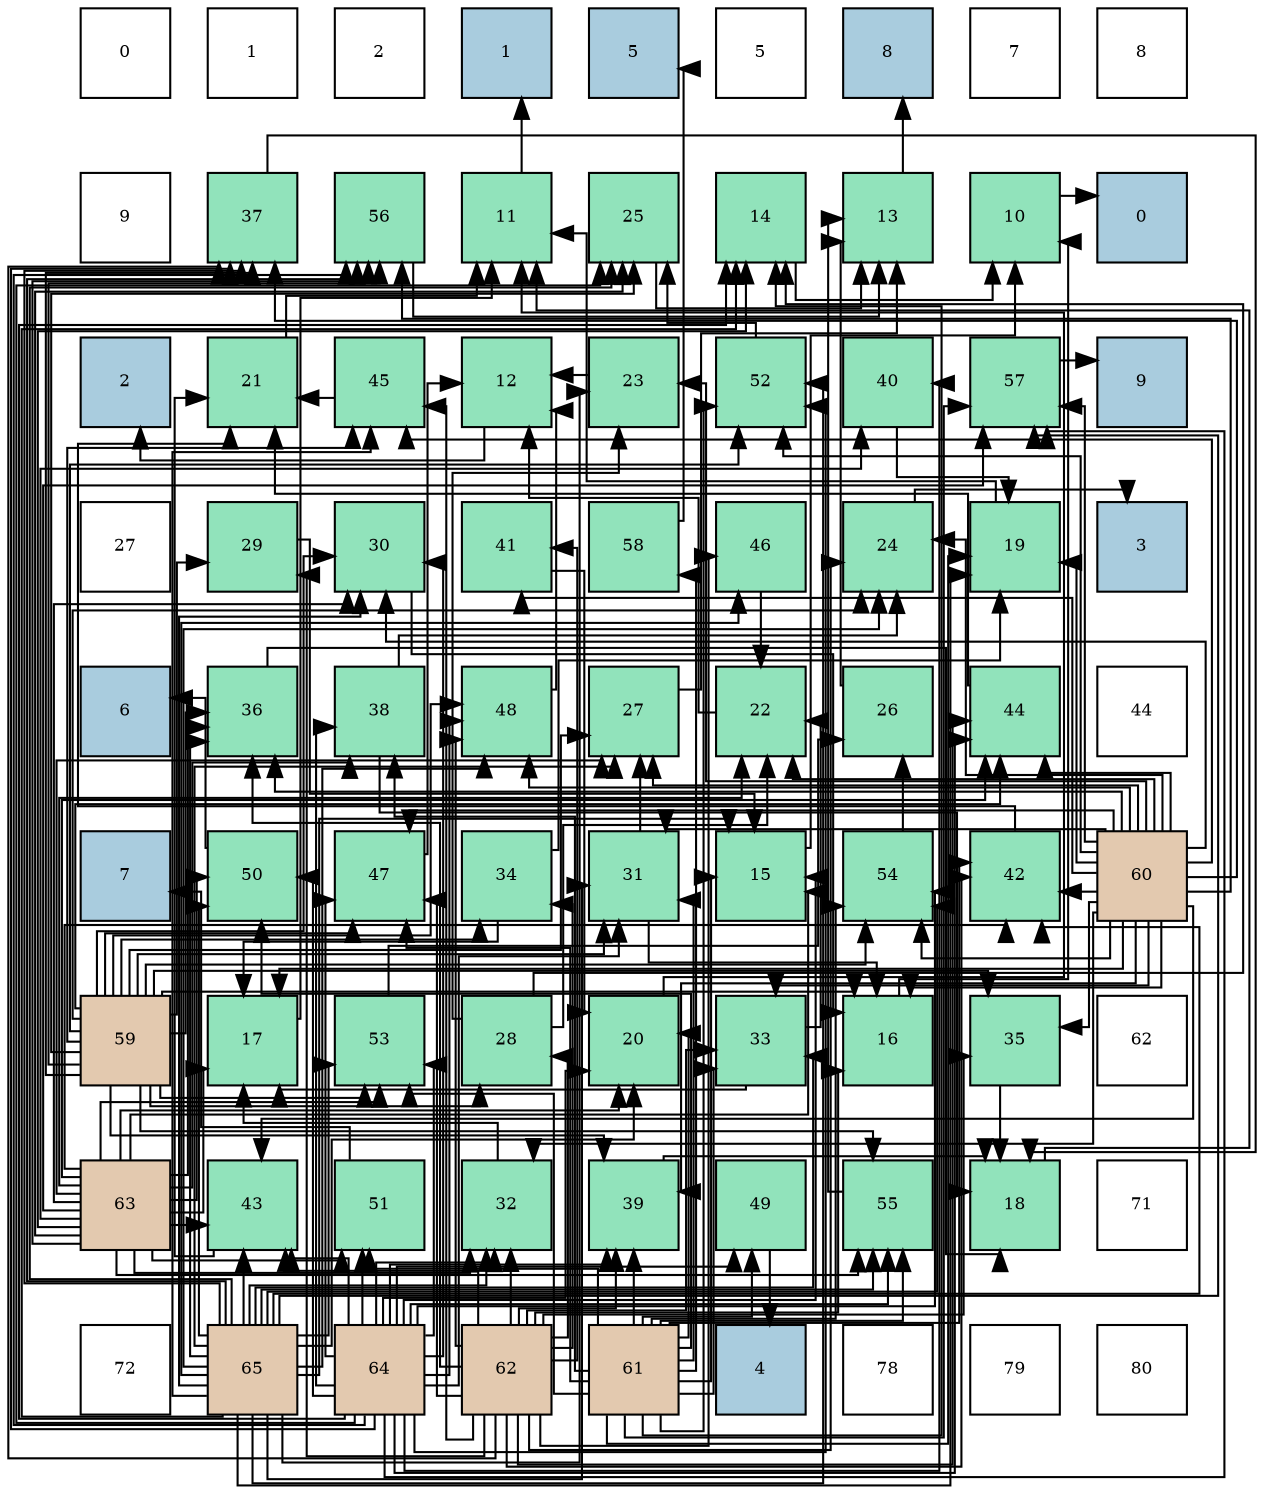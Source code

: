 digraph layout{
 rankdir=TB;
 splines=ortho;
 node [style=filled shape=square fixedsize=true width=0.6];
0[label="0", fontsize=8, fillcolor="#ffffff"];
1[label="1", fontsize=8, fillcolor="#ffffff"];
2[label="2", fontsize=8, fillcolor="#ffffff"];
3[label="1", fontsize=8, fillcolor="#a9ccde"];
4[label="5", fontsize=8, fillcolor="#a9ccde"];
5[label="5", fontsize=8, fillcolor="#ffffff"];
6[label="8", fontsize=8, fillcolor="#a9ccde"];
7[label="7", fontsize=8, fillcolor="#ffffff"];
8[label="8", fontsize=8, fillcolor="#ffffff"];
9[label="9", fontsize=8, fillcolor="#ffffff"];
10[label="37", fontsize=8, fillcolor="#91e3bb"];
11[label="56", fontsize=8, fillcolor="#91e3bb"];
12[label="11", fontsize=8, fillcolor="#91e3bb"];
13[label="25", fontsize=8, fillcolor="#91e3bb"];
14[label="14", fontsize=8, fillcolor="#91e3bb"];
15[label="13", fontsize=8, fillcolor="#91e3bb"];
16[label="10", fontsize=8, fillcolor="#91e3bb"];
17[label="0", fontsize=8, fillcolor="#a9ccde"];
18[label="2", fontsize=8, fillcolor="#a9ccde"];
19[label="21", fontsize=8, fillcolor="#91e3bb"];
20[label="45", fontsize=8, fillcolor="#91e3bb"];
21[label="12", fontsize=8, fillcolor="#91e3bb"];
22[label="23", fontsize=8, fillcolor="#91e3bb"];
23[label="52", fontsize=8, fillcolor="#91e3bb"];
24[label="40", fontsize=8, fillcolor="#91e3bb"];
25[label="57", fontsize=8, fillcolor="#91e3bb"];
26[label="9", fontsize=8, fillcolor="#a9ccde"];
27[label="27", fontsize=8, fillcolor="#ffffff"];
28[label="29", fontsize=8, fillcolor="#91e3bb"];
29[label="30", fontsize=8, fillcolor="#91e3bb"];
30[label="41", fontsize=8, fillcolor="#91e3bb"];
31[label="58", fontsize=8, fillcolor="#91e3bb"];
32[label="46", fontsize=8, fillcolor="#91e3bb"];
33[label="24", fontsize=8, fillcolor="#91e3bb"];
34[label="19", fontsize=8, fillcolor="#91e3bb"];
35[label="3", fontsize=8, fillcolor="#a9ccde"];
36[label="6", fontsize=8, fillcolor="#a9ccde"];
37[label="36", fontsize=8, fillcolor="#91e3bb"];
38[label="38", fontsize=8, fillcolor="#91e3bb"];
39[label="48", fontsize=8, fillcolor="#91e3bb"];
40[label="27", fontsize=8, fillcolor="#91e3bb"];
41[label="22", fontsize=8, fillcolor="#91e3bb"];
42[label="26", fontsize=8, fillcolor="#91e3bb"];
43[label="44", fontsize=8, fillcolor="#91e3bb"];
44[label="44", fontsize=8, fillcolor="#ffffff"];
45[label="7", fontsize=8, fillcolor="#a9ccde"];
46[label="50", fontsize=8, fillcolor="#91e3bb"];
47[label="47", fontsize=8, fillcolor="#91e3bb"];
48[label="34", fontsize=8, fillcolor="#91e3bb"];
49[label="31", fontsize=8, fillcolor="#91e3bb"];
50[label="15", fontsize=8, fillcolor="#91e3bb"];
51[label="54", fontsize=8, fillcolor="#91e3bb"];
52[label="42", fontsize=8, fillcolor="#91e3bb"];
53[label="60", fontsize=8, fillcolor="#e3c9af"];
54[label="59", fontsize=8, fillcolor="#e3c9af"];
55[label="17", fontsize=8, fillcolor="#91e3bb"];
56[label="53", fontsize=8, fillcolor="#91e3bb"];
57[label="28", fontsize=8, fillcolor="#91e3bb"];
58[label="20", fontsize=8, fillcolor="#91e3bb"];
59[label="33", fontsize=8, fillcolor="#91e3bb"];
60[label="16", fontsize=8, fillcolor="#91e3bb"];
61[label="35", fontsize=8, fillcolor="#91e3bb"];
62[label="62", fontsize=8, fillcolor="#ffffff"];
63[label="63", fontsize=8, fillcolor="#e3c9af"];
64[label="43", fontsize=8, fillcolor="#91e3bb"];
65[label="51", fontsize=8, fillcolor="#91e3bb"];
66[label="32", fontsize=8, fillcolor="#91e3bb"];
67[label="39", fontsize=8, fillcolor="#91e3bb"];
68[label="49", fontsize=8, fillcolor="#91e3bb"];
69[label="55", fontsize=8, fillcolor="#91e3bb"];
70[label="18", fontsize=8, fillcolor="#91e3bb"];
71[label="71", fontsize=8, fillcolor="#ffffff"];
72[label="72", fontsize=8, fillcolor="#ffffff"];
73[label="65", fontsize=8, fillcolor="#e3c9af"];
74[label="64", fontsize=8, fillcolor="#e3c9af"];
75[label="62", fontsize=8, fillcolor="#e3c9af"];
76[label="61", fontsize=8, fillcolor="#e3c9af"];
77[label="4", fontsize=8, fillcolor="#a9ccde"];
78[label="78", fontsize=8, fillcolor="#ffffff"];
79[label="79", fontsize=8, fillcolor="#ffffff"];
80[label="80", fontsize=8, fillcolor="#ffffff"];
edge [constraint=false, style=vis];16 -> 17;
12 -> 3;
21 -> 18;
15 -> 6;
14 -> 16;
50 -> 16;
60 -> 16;
55 -> 12;
70 -> 12;
34 -> 12;
58 -> 12;
19 -> 12;
41 -> 21;
22 -> 21;
33 -> 35;
13 -> 15;
42 -> 15;
40 -> 15;
57 -> 14;
57 -> 41;
57 -> 22;
28 -> 50;
29 -> 60;
49 -> 60;
49 -> 40;
66 -> 55;
59 -> 55;
59 -> 41;
48 -> 55;
48 -> 34;
61 -> 70;
37 -> 70;
10 -> 70;
38 -> 70;
38 -> 33;
67 -> 70;
24 -> 34;
30 -> 58;
52 -> 19;
64 -> 19;
43 -> 19;
20 -> 19;
32 -> 41;
47 -> 21;
39 -> 21;
68 -> 77;
46 -> 36;
65 -> 45;
23 -> 13;
56 -> 42;
51 -> 42;
69 -> 15;
11 -> 15;
25 -> 26;
31 -> 4;
54 -> 60;
54 -> 33;
54 -> 13;
54 -> 40;
54 -> 57;
54 -> 28;
54 -> 29;
54 -> 49;
54 -> 48;
54 -> 61;
54 -> 37;
54 -> 10;
54 -> 67;
54 -> 43;
54 -> 20;
54 -> 47;
54 -> 39;
54 -> 23;
54 -> 56;
54 -> 51;
54 -> 69;
54 -> 11;
53 -> 60;
53 -> 55;
53 -> 34;
53 -> 41;
53 -> 22;
53 -> 33;
53 -> 40;
53 -> 29;
53 -> 49;
53 -> 66;
53 -> 59;
53 -> 61;
53 -> 37;
53 -> 10;
53 -> 67;
53 -> 30;
53 -> 52;
53 -> 64;
53 -> 43;
53 -> 20;
53 -> 47;
53 -> 39;
53 -> 23;
53 -> 51;
53 -> 11;
53 -> 25;
76 -> 14;
76 -> 50;
76 -> 34;
76 -> 58;
76 -> 49;
76 -> 59;
76 -> 38;
76 -> 67;
76 -> 52;
76 -> 47;
76 -> 68;
76 -> 46;
76 -> 65;
76 -> 23;
76 -> 56;
76 -> 51;
76 -> 69;
76 -> 25;
76 -> 31;
75 -> 60;
75 -> 33;
75 -> 57;
75 -> 28;
75 -> 66;
75 -> 59;
75 -> 48;
75 -> 61;
75 -> 37;
75 -> 10;
75 -> 67;
75 -> 30;
75 -> 52;
75 -> 64;
75 -> 43;
75 -> 20;
75 -> 32;
75 -> 47;
75 -> 39;
63 -> 14;
63 -> 50;
63 -> 55;
63 -> 58;
63 -> 41;
63 -> 13;
63 -> 40;
63 -> 29;
63 -> 66;
63 -> 37;
63 -> 38;
63 -> 24;
63 -> 52;
63 -> 64;
63 -> 43;
63 -> 46;
63 -> 65;
63 -> 56;
63 -> 69;
63 -> 11;
63 -> 25;
74 -> 14;
74 -> 50;
74 -> 58;
74 -> 13;
74 -> 29;
74 -> 49;
74 -> 66;
74 -> 10;
74 -> 38;
74 -> 67;
74 -> 24;
74 -> 64;
74 -> 43;
74 -> 47;
74 -> 39;
74 -> 68;
74 -> 46;
74 -> 65;
74 -> 23;
74 -> 56;
74 -> 51;
74 -> 69;
74 -> 11;
74 -> 25;
73 -> 14;
73 -> 50;
73 -> 34;
73 -> 58;
73 -> 22;
73 -> 33;
73 -> 13;
73 -> 40;
73 -> 29;
73 -> 49;
73 -> 66;
73 -> 59;
73 -> 37;
73 -> 10;
73 -> 52;
73 -> 64;
73 -> 20;
73 -> 32;
73 -> 39;
73 -> 46;
73 -> 23;
73 -> 56;
73 -> 51;
73 -> 69;
73 -> 11;
73 -> 25;
edge [constraint=true, style=invis];
0 -> 9 -> 18 -> 27 -> 36 -> 45 -> 54 -> 63 -> 72;
1 -> 10 -> 19 -> 28 -> 37 -> 46 -> 55 -> 64 -> 73;
2 -> 11 -> 20 -> 29 -> 38 -> 47 -> 56 -> 65 -> 74;
3 -> 12 -> 21 -> 30 -> 39 -> 48 -> 57 -> 66 -> 75;
4 -> 13 -> 22 -> 31 -> 40 -> 49 -> 58 -> 67 -> 76;
5 -> 14 -> 23 -> 32 -> 41 -> 50 -> 59 -> 68 -> 77;
6 -> 15 -> 24 -> 33 -> 42 -> 51 -> 60 -> 69 -> 78;
7 -> 16 -> 25 -> 34 -> 43 -> 52 -> 61 -> 70 -> 79;
8 -> 17 -> 26 -> 35 -> 44 -> 53 -> 62 -> 71 -> 80;
rank = same {0 -> 1 -> 2 -> 3 -> 4 -> 5 -> 6 -> 7 -> 8};
rank = same {9 -> 10 -> 11 -> 12 -> 13 -> 14 -> 15 -> 16 -> 17};
rank = same {18 -> 19 -> 20 -> 21 -> 22 -> 23 -> 24 -> 25 -> 26};
rank = same {27 -> 28 -> 29 -> 30 -> 31 -> 32 -> 33 -> 34 -> 35};
rank = same {36 -> 37 -> 38 -> 39 -> 40 -> 41 -> 42 -> 43 -> 44};
rank = same {45 -> 46 -> 47 -> 48 -> 49 -> 50 -> 51 -> 52 -> 53};
rank = same {54 -> 55 -> 56 -> 57 -> 58 -> 59 -> 60 -> 61 -> 62};
rank = same {63 -> 64 -> 65 -> 66 -> 67 -> 68 -> 69 -> 70 -> 71};
rank = same {72 -> 73 -> 74 -> 75 -> 76 -> 77 -> 78 -> 79 -> 80};
}
